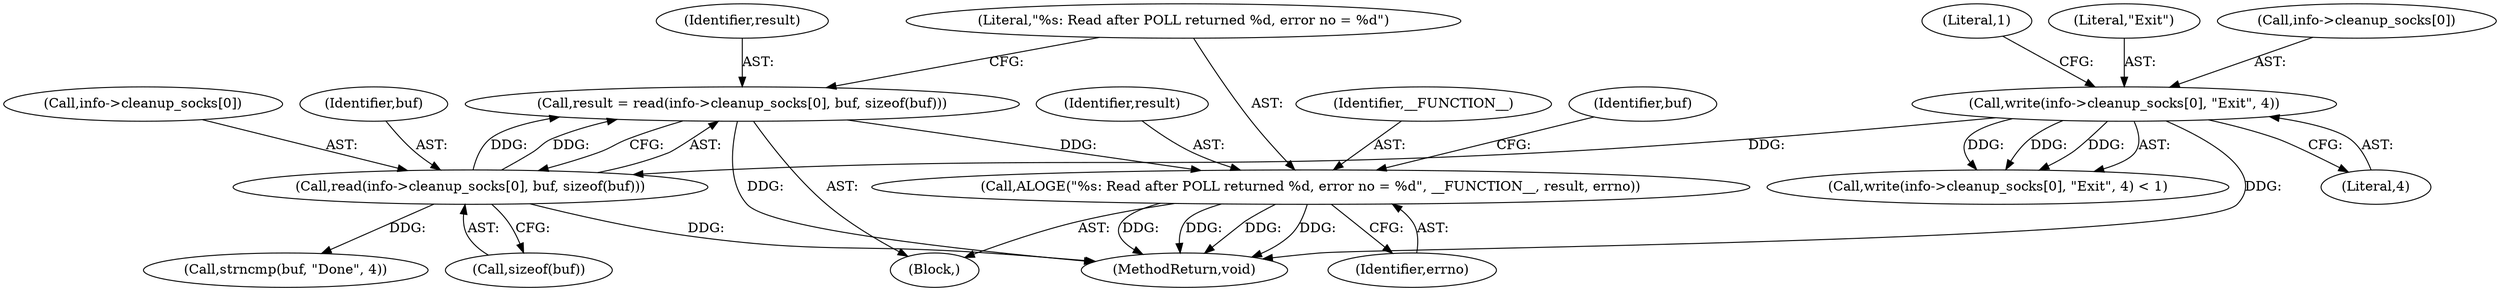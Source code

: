digraph "0_Android_2c5a4fac8bc8198f6a2635ede776f8de40a0c3e1@API" {
"1000138" [label="(Call,result = read(info->cleanup_socks[0], buf, sizeof(buf)))"];
"1000140" [label="(Call,read(info->cleanup_socks[0], buf, sizeof(buf)))"];
"1000118" [label="(Call,write(info->cleanup_socks[0], \"Exit\", 4))"];
"1000149" [label="(Call,ALOGE(\"%s: Read after POLL returned %d, error no = %d\", __FUNCTION__, result, errno))"];
"1000138" [label="(Call,result = read(info->cleanup_socks[0], buf, sizeof(buf)))"];
"1000140" [label="(Call,read(info->cleanup_socks[0], buf, sizeof(buf)))"];
"1000141" [label="(Call,info->cleanup_socks[0])"];
"1000146" [label="(Identifier,buf)"];
"1000126" [label="(Literal,1)"];
"1000117" [label="(Call,write(info->cleanup_socks[0], \"Exit\", 4) < 1)"];
"1000139" [label="(Identifier,result)"];
"1000131" [label="(Block,)"];
"1000124" [label="(Literal,\"Exit\")"];
"1000152" [label="(Identifier,result)"];
"1000153" [label="(Identifier,errno)"];
"1000149" [label="(Call,ALOGE(\"%s: Read after POLL returned %d, error no = %d\", __FUNCTION__, result, errno))"];
"1000119" [label="(Call,info->cleanup_socks[0])"];
"1000150" [label="(Literal,\"%s: Read after POLL returned %d, error no = %d\")"];
"1000151" [label="(Identifier,__FUNCTION__)"];
"1000125" [label="(Literal,4)"];
"1000157" [label="(Identifier,buf)"];
"1000118" [label="(Call,write(info->cleanup_socks[0], \"Exit\", 4))"];
"1000147" [label="(Call,sizeof(buf))"];
"1000325" [label="(MethodReturn,void)"];
"1000156" [label="(Call,strncmp(buf, \"Done\", 4))"];
"1000138" -> "1000131"  [label="AST: "];
"1000138" -> "1000140"  [label="CFG: "];
"1000139" -> "1000138"  [label="AST: "];
"1000140" -> "1000138"  [label="AST: "];
"1000150" -> "1000138"  [label="CFG: "];
"1000138" -> "1000325"  [label="DDG: "];
"1000140" -> "1000138"  [label="DDG: "];
"1000140" -> "1000138"  [label="DDG: "];
"1000138" -> "1000149"  [label="DDG: "];
"1000140" -> "1000147"  [label="CFG: "];
"1000141" -> "1000140"  [label="AST: "];
"1000146" -> "1000140"  [label="AST: "];
"1000147" -> "1000140"  [label="AST: "];
"1000140" -> "1000325"  [label="DDG: "];
"1000118" -> "1000140"  [label="DDG: "];
"1000140" -> "1000156"  [label="DDG: "];
"1000118" -> "1000117"  [label="AST: "];
"1000118" -> "1000125"  [label="CFG: "];
"1000119" -> "1000118"  [label="AST: "];
"1000124" -> "1000118"  [label="AST: "];
"1000125" -> "1000118"  [label="AST: "];
"1000126" -> "1000118"  [label="CFG: "];
"1000118" -> "1000325"  [label="DDG: "];
"1000118" -> "1000117"  [label="DDG: "];
"1000118" -> "1000117"  [label="DDG: "];
"1000118" -> "1000117"  [label="DDG: "];
"1000149" -> "1000131"  [label="AST: "];
"1000149" -> "1000153"  [label="CFG: "];
"1000150" -> "1000149"  [label="AST: "];
"1000151" -> "1000149"  [label="AST: "];
"1000152" -> "1000149"  [label="AST: "];
"1000153" -> "1000149"  [label="AST: "];
"1000157" -> "1000149"  [label="CFG: "];
"1000149" -> "1000325"  [label="DDG: "];
"1000149" -> "1000325"  [label="DDG: "];
"1000149" -> "1000325"  [label="DDG: "];
"1000149" -> "1000325"  [label="DDG: "];
}
